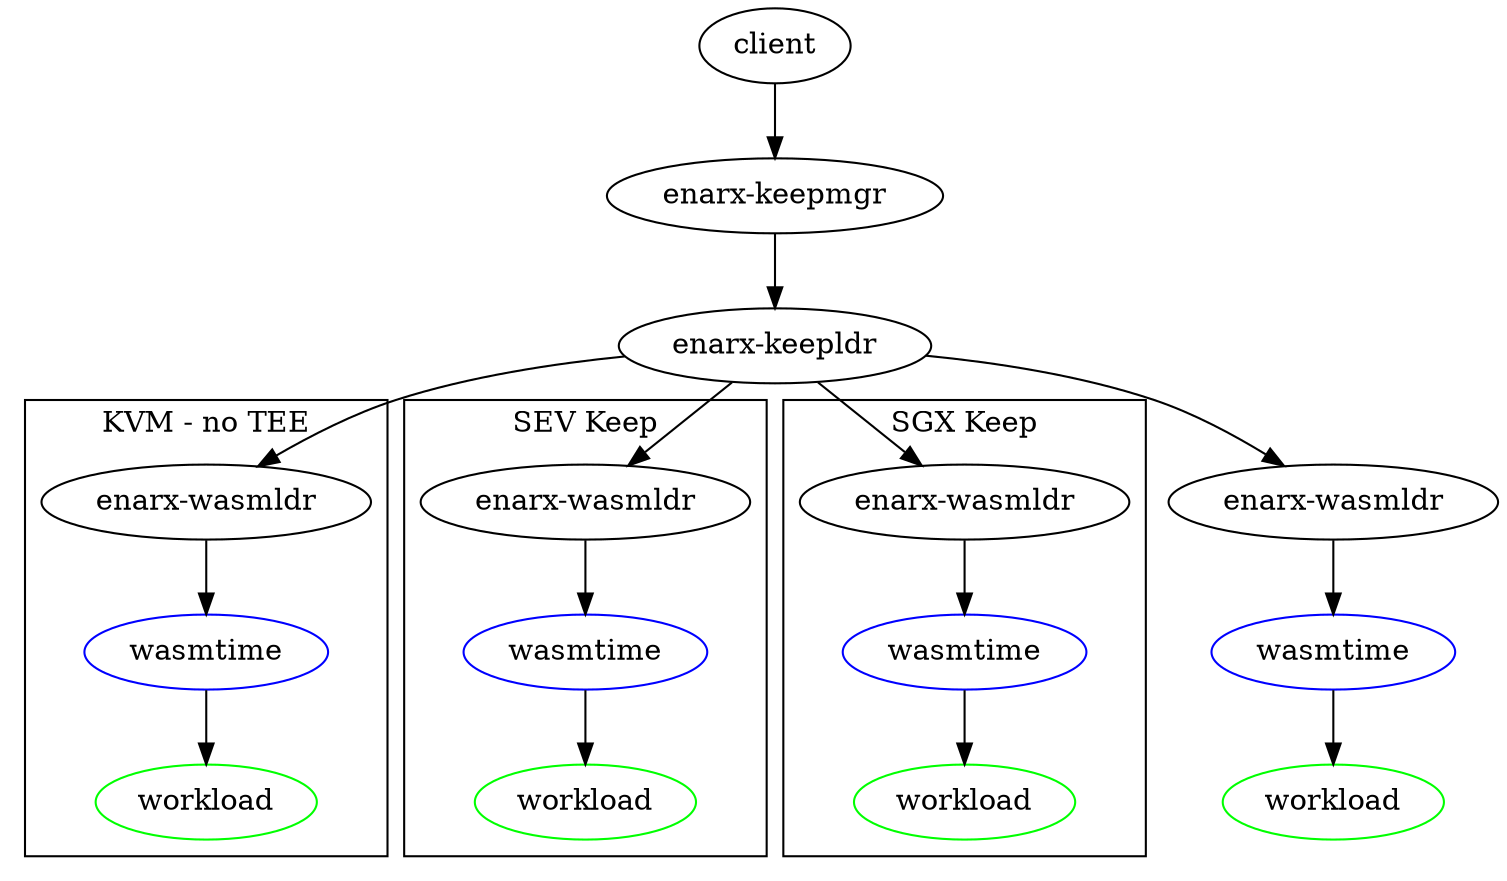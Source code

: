 digraph enarx_architecture {
	client [label = "client"];
	enarx_keepmgr [label = "enarx-keepmgr"];
	enarx_keepldr [label = "enarx-keepldr"];
	
	enarx_wasmldr_nil [label = "enarx-wasmldr"];
	enarx_wasmldr_kvm [label = "enarx-wasmldr"];	
	enarx_wasmldr_sev [label = "enarx-wasmldr"];
	enarx_wasmldr_sgx [label = "enarx-wasmldr"];
	
	wasmtime_nil [label = "wasmtime" color="blue"];
	wasmtime_kvm [label = "wasmtime" color="blue"];	
	wasmtime_sev [label = "wasmtime" color="blue"];
	wasmtime_sgx [label = "wasmtime" color="blue"];

	workload_nil [label = "workload" color="green"];
	workload_kvm [label = "workload" color="green"];
	workload_sev [label = "workload" color="green"];
	workload_sgx [label = "workload" color="green"];

	client -> enarx_keepmgr -> enarx_keepldr -> enarx_wasmldr_nil;
	enarx_keepldr -> enarx_wasmldr_kvm;
	enarx_keepldr -> enarx_wasmldr_sev;
	enarx_keepldr -> enarx_wasmldr_sgx;
	

	enarx_wasmldr_nil -> wasmtime_nil -> workload_nil;

	subgraph cluster_tee_kvm {
		 label = "KVM - no TEE";
		 enarx_wasmldr_kvm -> wasmtime_kvm -> workload_kvm;
	}

	subgraph cluster_tee_sev {
		 label = "SEV Keep";
		 enarx_wasmldr_sev -> wasmtime_sgx -> workload_sgx;
	}
		subgraph cluster_tee_sgx {
		 label = "SGX Keep";
		 enarx_wasmldr_sgx -> wasmtime_sev -> workload_sev;
	}
}